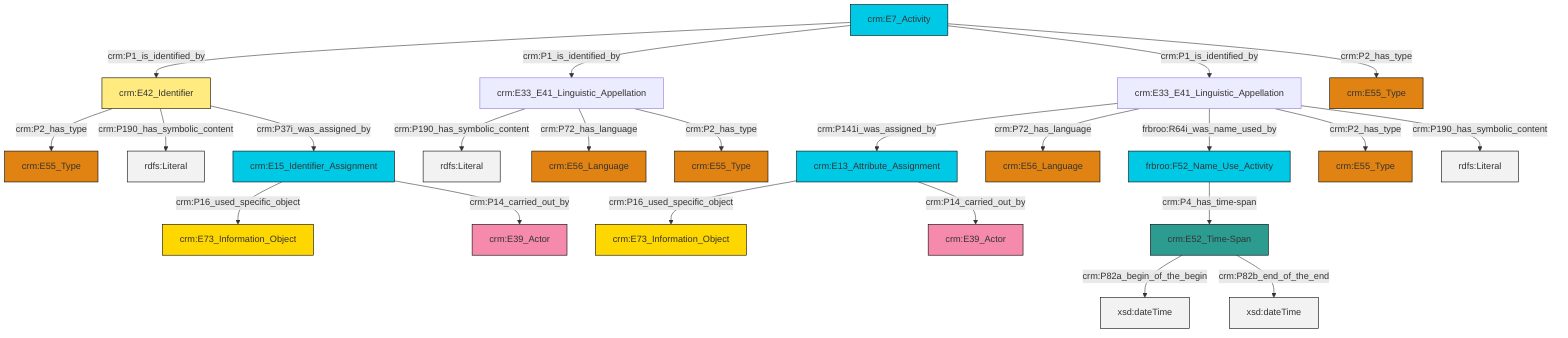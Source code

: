 graph TD
classDef Literal fill:#f2f2f2,stroke:#000000;
classDef CRM_Entity fill:#FFFFFF,stroke:#000000;
classDef Temporal_Entity fill:#00C9E6, stroke:#000000;
classDef Type fill:#E18312, stroke:#000000;
classDef Time-Span fill:#2C9C91, stroke:#000000;
classDef Appellation fill:#FFEB7F, stroke:#000000;
classDef Place fill:#008836, stroke:#000000;
classDef Persistent_Item fill:#B266B2, stroke:#000000;
classDef Conceptual_Object fill:#FFD700, stroke:#000000;
classDef Physical_Thing fill:#D2B48C, stroke:#000000;
classDef Actor fill:#f58aad, stroke:#000000;
classDef PC_Classes fill:#4ce600, stroke:#000000;
classDef Multi fill:#cccccc,stroke:#000000;

6["crm:E15_Identifier_Assignment"]:::Temporal_Entity -->|crm:P16_used_specific_object| 7["crm:E73_Information_Object"]:::Conceptual_Object
8["crm:E42_Identifier"]:::Appellation -->|crm:P2_has_type| 9["crm:E55_Type"]:::Type
10["crm:E13_Attribute_Assignment"]:::Temporal_Entity -->|crm:P16_used_specific_object| 11["crm:E73_Information_Object"]:::Conceptual_Object
2["crm:E33_E41_Linguistic_Appellation"]:::Default -->|crm:P190_has_symbolic_content| 12[rdfs:Literal]:::Literal
2["crm:E33_E41_Linguistic_Appellation"]:::Default -->|crm:P72_has_language| 14["crm:E56_Language"]:::Type
15["crm:E7_Activity"]:::Temporal_Entity -->|crm:P1_is_identified_by| 8["crm:E42_Identifier"]:::Appellation
19["crm:E33_E41_Linguistic_Appellation"]:::Default -->|crm:P141i_was_assigned_by| 10["crm:E13_Attribute_Assignment"]:::Temporal_Entity
15["crm:E7_Activity"]:::Temporal_Entity -->|crm:P1_is_identified_by| 2["crm:E33_E41_Linguistic_Appellation"]:::Default
22["crm:E52_Time-Span"]:::Time-Span -->|crm:P82a_begin_of_the_begin| 23[xsd:dateTime]:::Literal
19["crm:E33_E41_Linguistic_Appellation"]:::Default -->|crm:P72_has_language| 24["crm:E56_Language"]:::Type
6["crm:E15_Identifier_Assignment"]:::Temporal_Entity -->|crm:P14_carried_out_by| 4["crm:E39_Actor"]:::Actor
15["crm:E7_Activity"]:::Temporal_Entity -->|crm:P1_is_identified_by| 19["crm:E33_E41_Linguistic_Appellation"]:::Default
15["crm:E7_Activity"]:::Temporal_Entity -->|crm:P2_has_type| 25["crm:E55_Type"]:::Type
22["crm:E52_Time-Span"]:::Time-Span -->|crm:P82b_end_of_the_end| 26[xsd:dateTime]:::Literal
8["crm:E42_Identifier"]:::Appellation -->|crm:P190_has_symbolic_content| 27[rdfs:Literal]:::Literal
2["crm:E33_E41_Linguistic_Appellation"]:::Default -->|crm:P2_has_type| 28["crm:E55_Type"]:::Type
8["crm:E42_Identifier"]:::Appellation -->|crm:P37i_was_assigned_by| 6["crm:E15_Identifier_Assignment"]:::Temporal_Entity
19["crm:E33_E41_Linguistic_Appellation"]:::Default -->|frbroo:R64i_was_name_used_by| 29["frbroo:F52_Name_Use_Activity"]:::Temporal_Entity
29["frbroo:F52_Name_Use_Activity"]:::Temporal_Entity -->|crm:P4_has_time-span| 22["crm:E52_Time-Span"]:::Time-Span
10["crm:E13_Attribute_Assignment"]:::Temporal_Entity -->|crm:P14_carried_out_by| 0["crm:E39_Actor"]:::Actor
19["crm:E33_E41_Linguistic_Appellation"]:::Default -->|crm:P2_has_type| 17["crm:E55_Type"]:::Type
19["crm:E33_E41_Linguistic_Appellation"]:::Default -->|crm:P190_has_symbolic_content| 39[rdfs:Literal]:::Literal